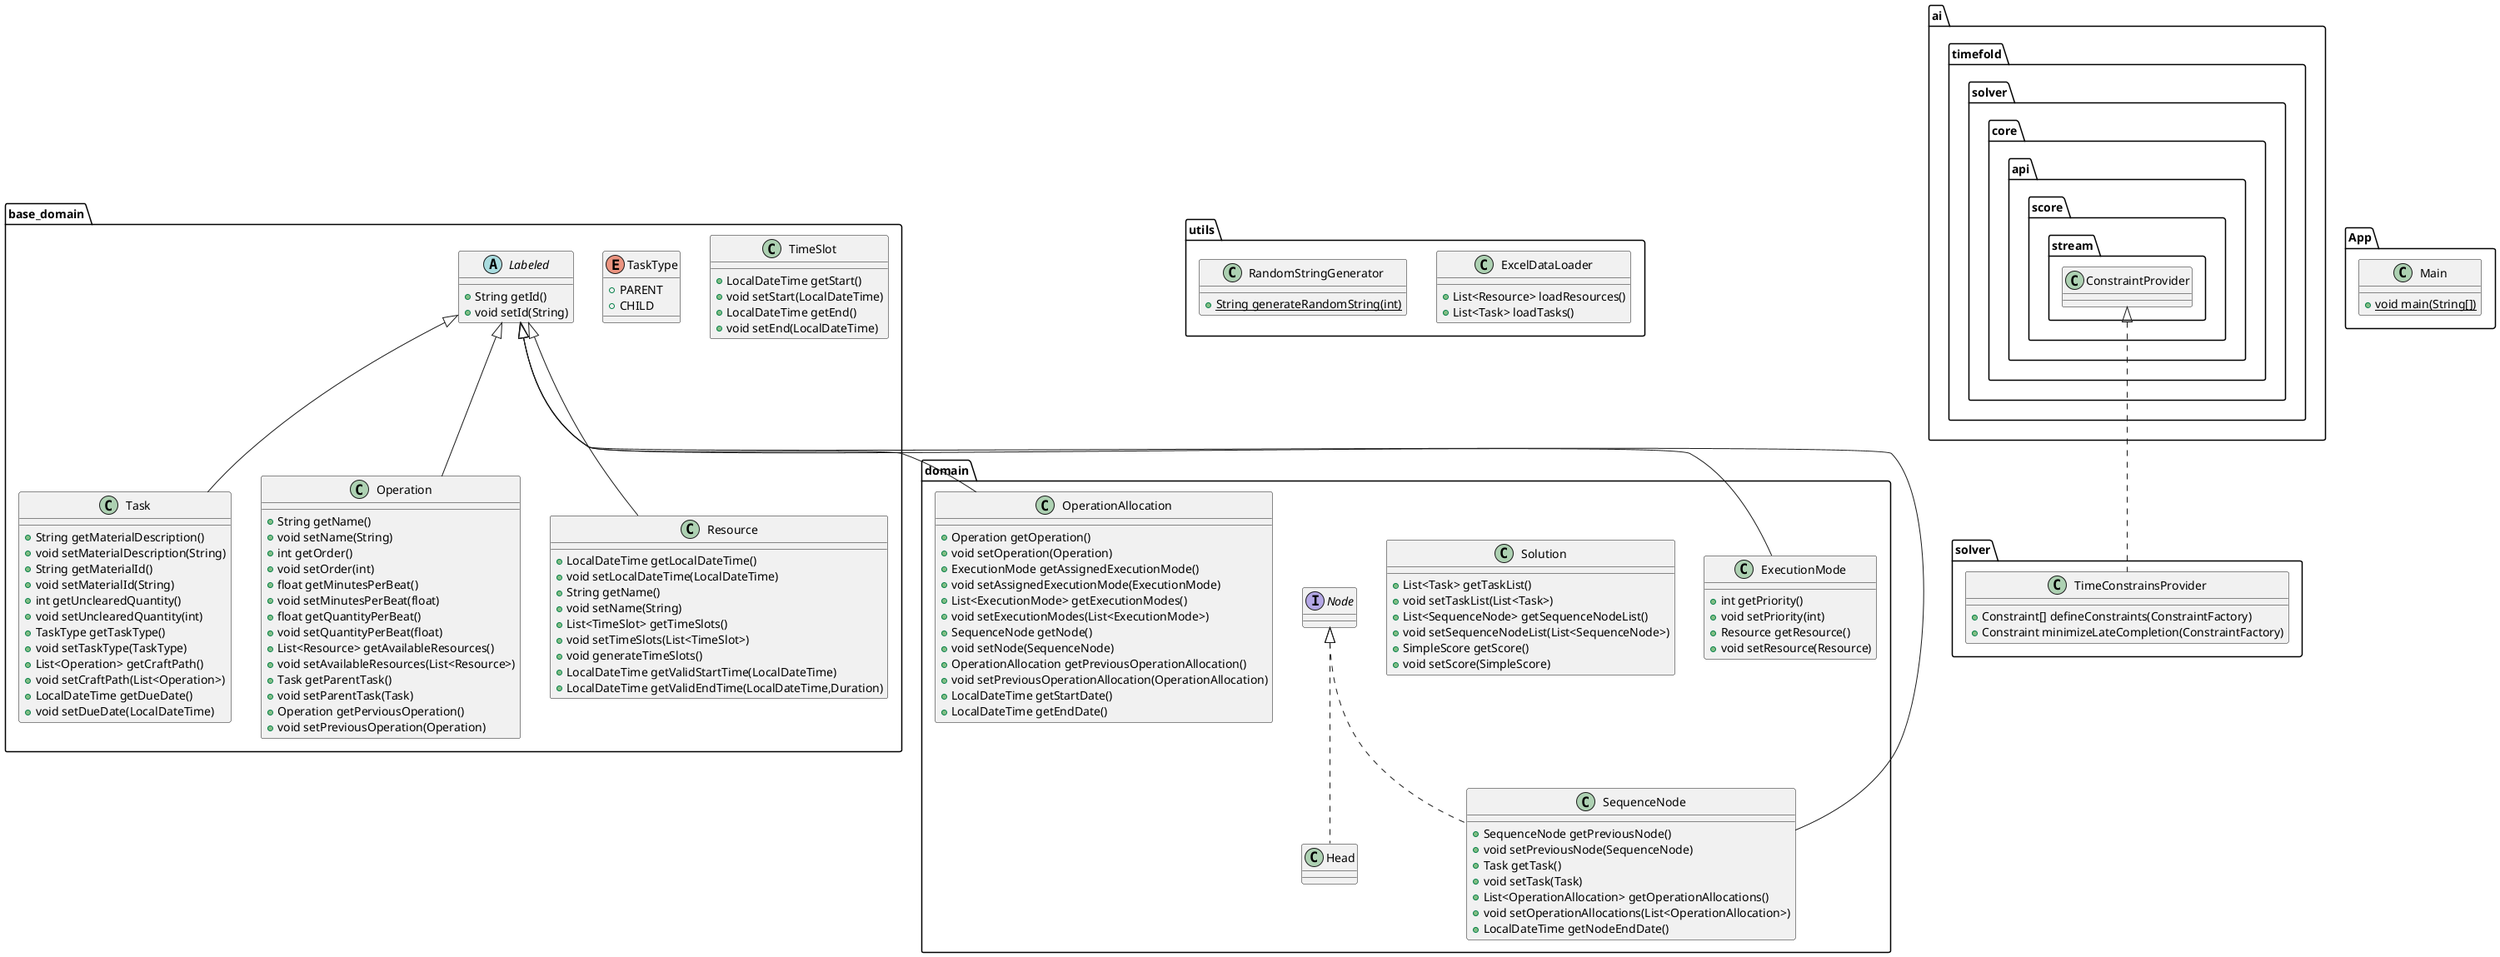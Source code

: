 @startuml
class domain.ExecutionMode {
+ int getPriority()
+ void setPriority(int)
+ Resource getResource()
+ void setResource(Resource)
}

class base_domain.Task {
+ String getMaterialDescription()
+ void setMaterialDescription(String)
+ String getMaterialId()
+ void setMaterialId(String)
+ int getUnclearedQuantity()
+ void setUnclearedQuantity(int)
+ TaskType getTaskType()
+ void setTaskType(TaskType)
+ List<Operation> getCraftPath()
+ void setCraftPath(List<Operation>)
+ LocalDateTime getDueDate()
+ void setDueDate(LocalDateTime)
}

class utils.ExcelDataLoader {
+ List<Resource> loadResources()
+ List<Task> loadTasks()
}

class base_domain.TimeSlot {
+ LocalDateTime getStart()
+ void setStart(LocalDateTime)
+ LocalDateTime getEnd()
+ void setEnd(LocalDateTime)
}

class solver.TimeConstrainsProvider {
+ Constraint[] defineConstraints(ConstraintFactory)
+ Constraint minimizeLateCompletion(ConstraintFactory)
}

class domain.Solution {
+ List<Task> getTaskList()
+ void setTaskList(List<Task>)
+ List<SequenceNode> getSequenceNodeList()
+ void setSequenceNodeList(List<SequenceNode>)
+ SimpleScore getScore()
+ void setScore(SimpleScore)
}

enum base_domain.TaskType {
+  PARENT
+  CHILD
}

interface domain.Node {
}
class domain.SequenceNode {
+ SequenceNode getPreviousNode()
+ void setPreviousNode(SequenceNode)
+ Task getTask()
+ void setTask(Task)
+ List<OperationAllocation> getOperationAllocations()
+ void setOperationAllocations(List<OperationAllocation>)
+ LocalDateTime getNodeEndDate()
}

abstract class base_domain.Labeled {
+ String getId()
+ void setId(String)
}

class domain.Head {
}
class App.Main {
+ {static} void main(String[])
}

class utils.RandomStringGenerator {
+ {static} String generateRandomString(int)
}

class base_domain.Operation {
+ String getName()
+ void setName(String)
+ int getOrder()
+ void setOrder(int)
+ float getMinutesPerBeat()
+ void setMinutesPerBeat(float)
+ float getQuantityPerBeat()
+ void setQuantityPerBeat(float)
+ List<Resource> getAvailableResources()
+ void setAvailableResources(List<Resource>)
+ Task getParentTask()
+ void setParentTask(Task)
+ Operation getPerviousOperation()
+ void setPreviousOperation(Operation)
}

class base_domain.Resource {
+ LocalDateTime getLocalDateTime()
+ void setLocalDateTime(LocalDateTime)
+ String getName()
+ void setName(String)
+ List<TimeSlot> getTimeSlots()
+ void setTimeSlots(List<TimeSlot>)
+ void generateTimeSlots()
+ LocalDateTime getValidStartTime(LocalDateTime)
+ LocalDateTime getValidEndTime(LocalDateTime,Duration)
}

class domain.OperationAllocation {
+ Operation getOperation()
+ void setOperation(Operation)
+ ExecutionMode getAssignedExecutionMode()
+ void setAssignedExecutionMode(ExecutionMode)
+ List<ExecutionMode> getExecutionModes()
+ void setExecutionModes(List<ExecutionMode>)
+ SequenceNode getNode()
+ void setNode(SequenceNode)
+ OperationAllocation getPreviousOperationAllocation()
+ void setPreviousOperationAllocation(OperationAllocation)
+ LocalDateTime getStartDate()
+ LocalDateTime getEndDate()
}



base_domain.Labeled <|-- domain.ExecutionMode
base_domain.Labeled <|-- base_domain.Task
ai.timefold.solver.core.api.score.stream.ConstraintProvider <|.. solver.TimeConstrainsProvider
domain.Node <|.. domain.SequenceNode
base_domain.Labeled <|-- domain.SequenceNode
domain.Node <|.. domain.Head
base_domain.Labeled <|-- base_domain.Operation
base_domain.Labeled <|-- base_domain.Resource
base_domain.Labeled <|-- domain.OperationAllocation
@enduml